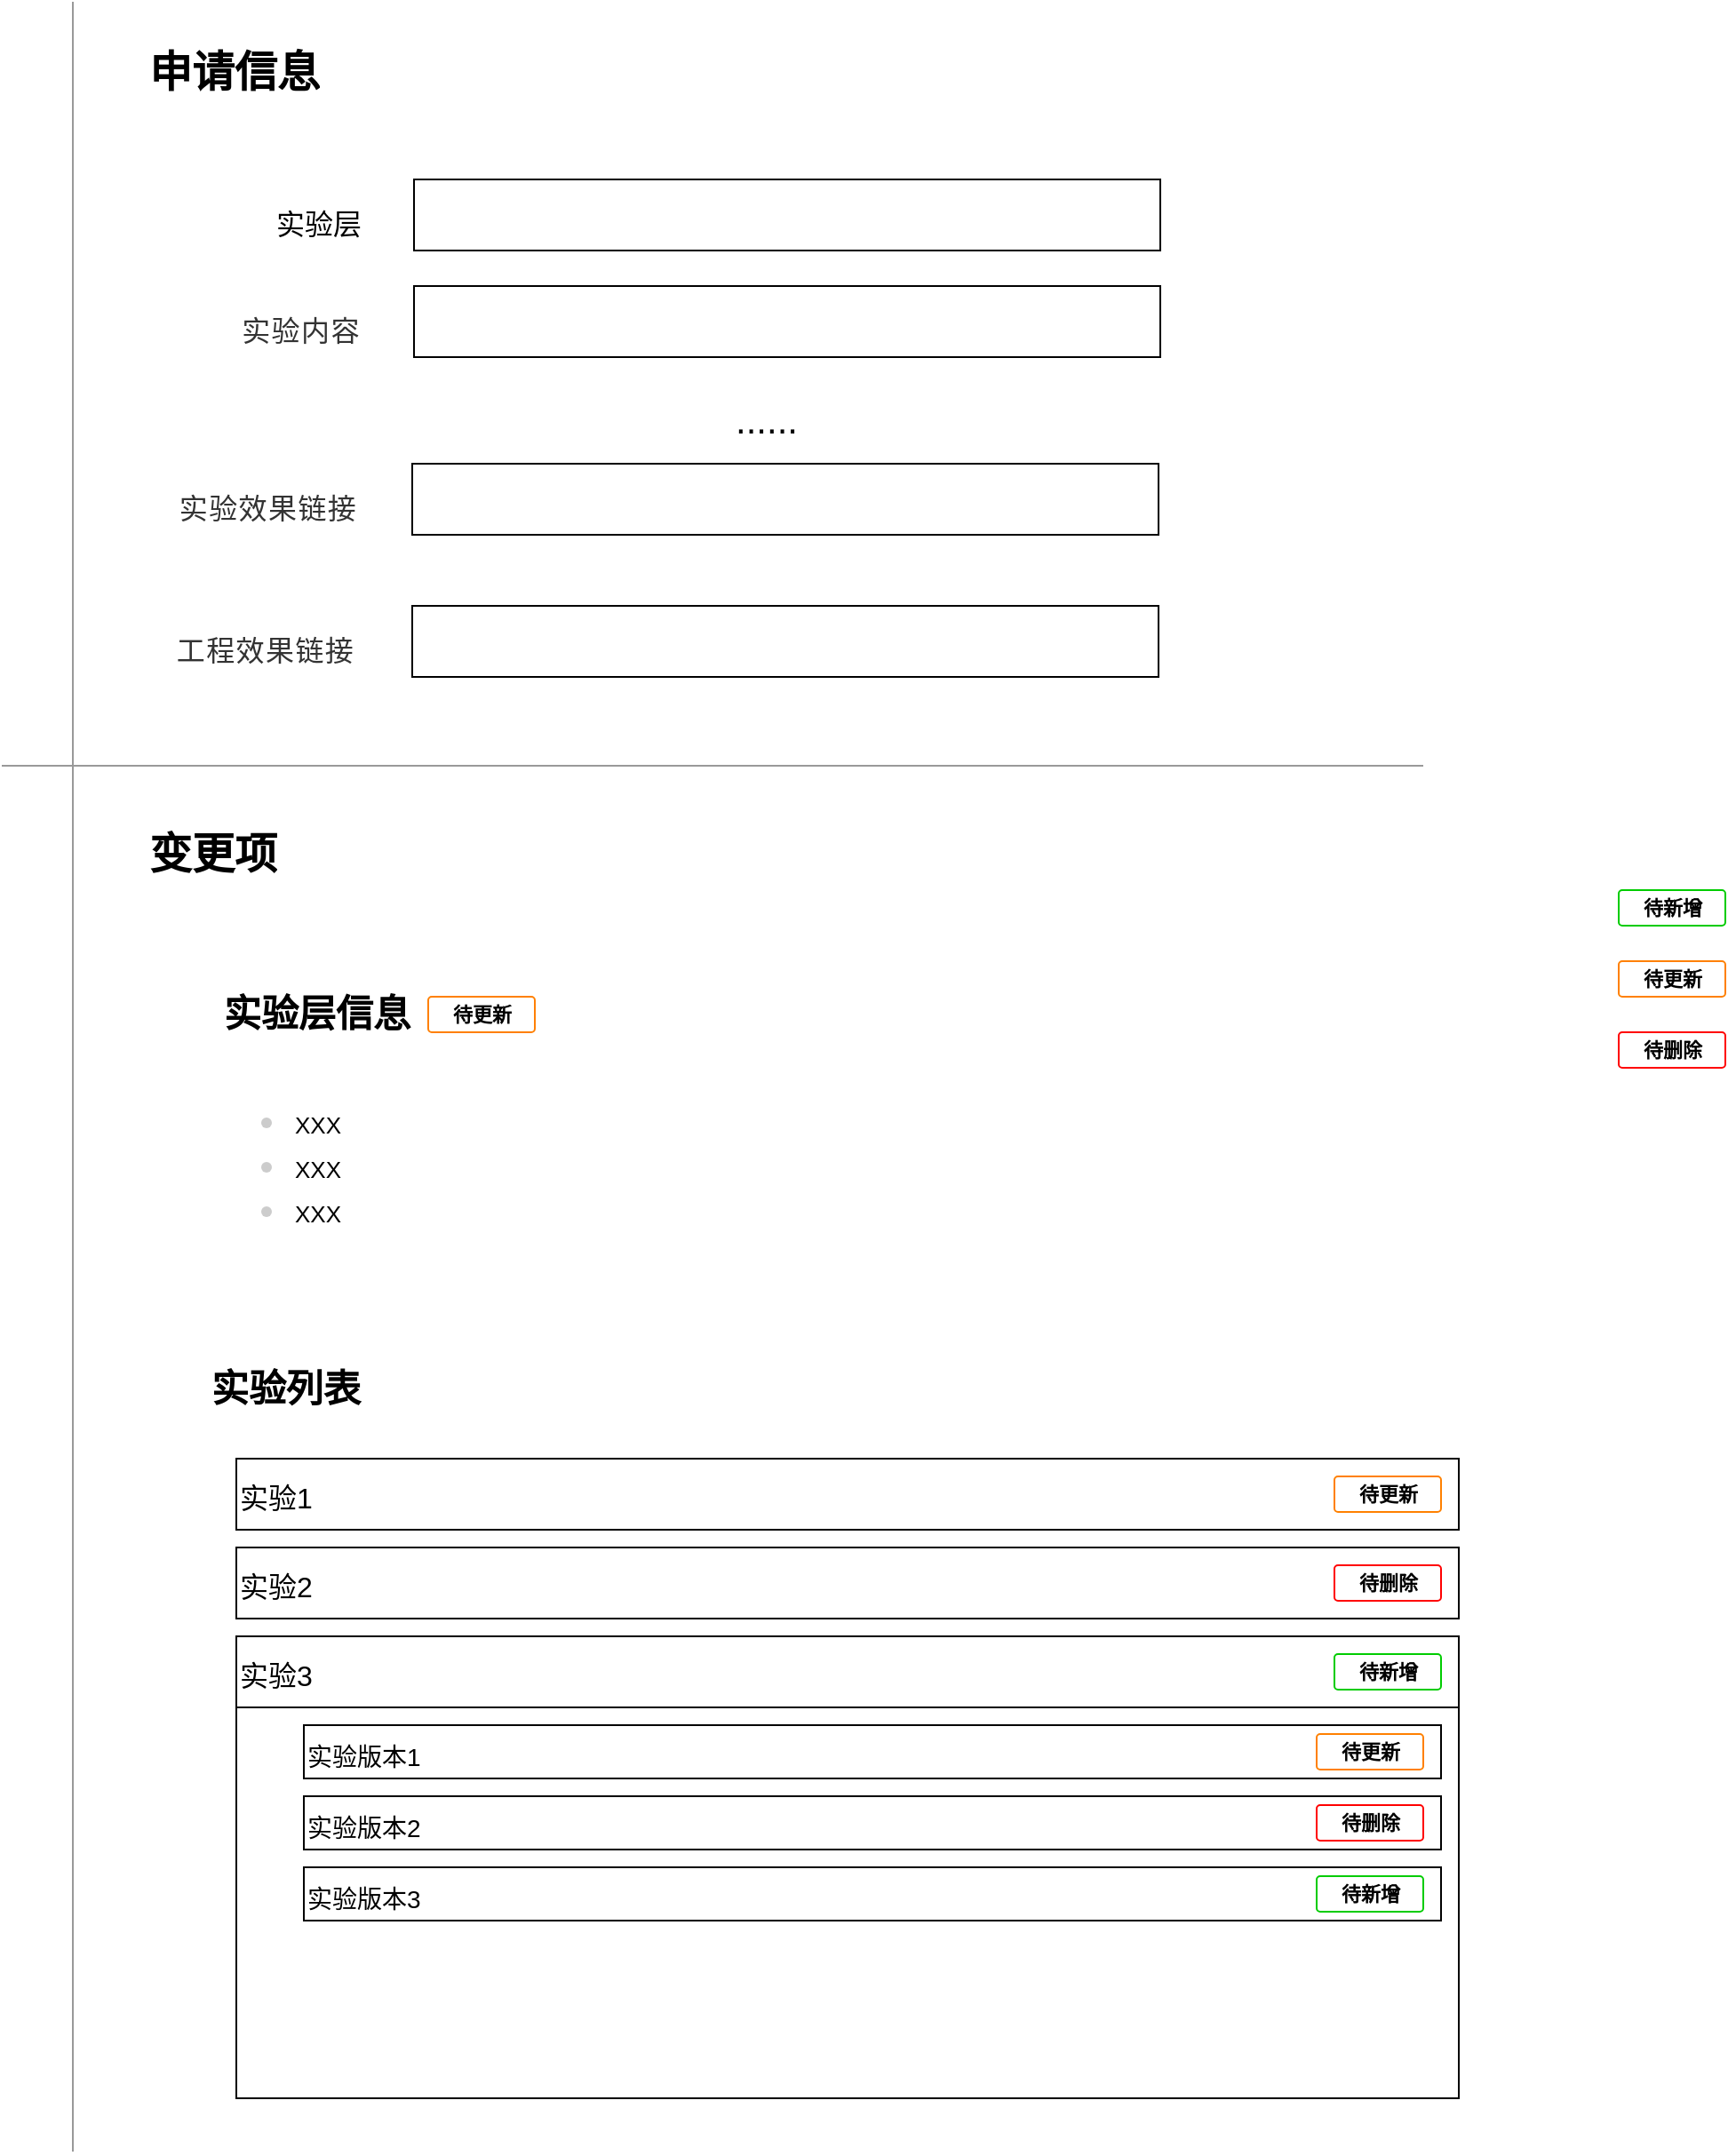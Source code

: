 <mxfile version="13.6.6" type="github">
  <diagram name="Page-1" id="5348f1db-0dfa-24cf-5d06-2057accb5106">
    <mxGraphModel dx="1422" dy="-871.5" grid="1" gridSize="10" guides="1" tooltips="1" connect="1" arrows="1" fold="1" page="1" pageScale="1.5" pageWidth="826" pageHeight="1169" background="#ffffff" math="0" shadow="0">
      <root>
        <mxCell id="0" style=";html=1;" />
        <mxCell id="1" style=";html=1;" parent="0" />
        <mxCell id="U0heg6f1p5AbFmWp9C9D-58" value="&lt;font style=&quot;font-size: 16px&quot;&gt;实验3&lt;/font&gt;" style="rounded=0;whiteSpace=wrap;html=1;fontSize=21;fontColor=#000000;align=left;" vertex="1" parent="1">
          <mxGeometry x="332" y="2800" width="688" height="40" as="geometry" />
        </mxCell>
        <mxCell id="U0heg6f1p5AbFmWp9C9D-3" value="&lt;h1&gt;申请信息&lt;/h1&gt;" style="text;html=1;strokeColor=none;fillColor=none;spacing=5;spacingTop=-20;whiteSpace=wrap;overflow=hidden;rounded=0;" vertex="1" parent="1">
          <mxGeometry x="277.5" y="1900" width="114.5" height="50" as="geometry" />
        </mxCell>
        <mxCell id="U0heg6f1p5AbFmWp9C9D-4" value="" style="rounded=0;whiteSpace=wrap;html=1;" vertex="1" parent="1">
          <mxGeometry x="432" y="1980" width="420" height="40" as="geometry" />
        </mxCell>
        <mxCell id="U0heg6f1p5AbFmWp9C9D-5" value="" style="rounded=0;whiteSpace=wrap;html=1;" vertex="1" parent="1">
          <mxGeometry x="432" y="2040" width="420" height="40" as="geometry" />
        </mxCell>
        <mxCell id="U0heg6f1p5AbFmWp9C9D-6" value="" style="rounded=0;whiteSpace=wrap;html=1;" vertex="1" parent="1">
          <mxGeometry x="431" y="2140" width="420" height="40" as="geometry" />
        </mxCell>
        <mxCell id="U0heg6f1p5AbFmWp9C9D-7" value="" style="rounded=0;whiteSpace=wrap;html=1;" vertex="1" parent="1">
          <mxGeometry x="431" y="2220" width="420" height="40" as="geometry" />
        </mxCell>
        <mxCell id="U0heg6f1p5AbFmWp9C9D-8" value="实验层" style="text;html=1;strokeColor=none;fillColor=none;align=center;verticalAlign=middle;whiteSpace=wrap;rounded=0;fontSize=16;" vertex="1" parent="1">
          <mxGeometry x="342" y="1990" width="73" height="30" as="geometry" />
        </mxCell>
        <mxCell id="U0heg6f1p5AbFmWp9C9D-16" value="&lt;span style=&quot;color: rgba(0, 0, 0, 0.8); font-family: arial, sans-serif; font-size: 16px; letter-spacing: 0.7px; text-align: left; background-color: rgb(255, 255, 255);&quot;&gt;实验内容&lt;/span&gt;" style="text;html=1;strokeColor=none;fillColor=none;align=center;verticalAlign=middle;whiteSpace=wrap;rounded=0;fontSize=16;" vertex="1" parent="1">
          <mxGeometry x="332" y="2050" width="73" height="30" as="geometry" />
        </mxCell>
        <mxCell id="U0heg6f1p5AbFmWp9C9D-17" value="&lt;span style=&quot;color: rgba(0, 0, 0, 0.8); font-family: arial, sans-serif; font-size: 16px; letter-spacing: 0.7px; text-align: left; background-color: rgb(255, 255, 255);&quot;&gt;实验效果链接&lt;/span&gt;" style="text;html=1;strokeColor=none;fillColor=none;align=center;verticalAlign=middle;whiteSpace=wrap;rounded=0;fontSize=16;" vertex="1" parent="1">
          <mxGeometry x="295" y="2150" width="110" height="30" as="geometry" />
        </mxCell>
        <mxCell id="U0heg6f1p5AbFmWp9C9D-18" value="&lt;span style=&quot;color: rgba(0, 0, 0, 0.8); font-family: arial, sans-serif; font-size: 16px; letter-spacing: 0.7px; text-align: left; background-color: rgb(255, 255, 255);&quot;&gt;工程效果链接&lt;/span&gt;" style="text;html=1;strokeColor=none;fillColor=none;align=center;verticalAlign=middle;whiteSpace=wrap;rounded=0;fontSize=16;" vertex="1" parent="1">
          <mxGeometry x="293" y="2230" width="111" height="30" as="geometry" />
        </mxCell>
        <mxCell id="U0heg6f1p5AbFmWp9C9D-21" value="......" style="text;html=1;strokeColor=none;fillColor=none;align=center;verticalAlign=middle;whiteSpace=wrap;rounded=0;fontSize=21;" vertex="1" parent="1">
          <mxGeometry x="554.5" y="2100" width="151" height="30" as="geometry" />
        </mxCell>
        <mxCell id="U0heg6f1p5AbFmWp9C9D-23" value="" style="endArrow=none;html=1;fontSize=21;fontColor=#CCCCCC;strokeColor=#999999;" edge="1" parent="1">
          <mxGeometry width="50" height="50" relative="1" as="geometry">
            <mxPoint x="200" y="2310" as="sourcePoint" />
            <mxPoint x="1000" y="2310" as="targetPoint" />
          </mxGeometry>
        </mxCell>
        <mxCell id="U0heg6f1p5AbFmWp9C9D-24" value="" style="endArrow=none;html=1;strokeColor=#999999;fontSize=21;fontColor=#CCCCCC;" edge="1" parent="1">
          <mxGeometry width="50" height="50" relative="1" as="geometry">
            <mxPoint x="240" y="3090" as="sourcePoint" />
            <mxPoint x="240" y="1880" as="targetPoint" />
            <Array as="points" />
          </mxGeometry>
        </mxCell>
        <mxCell id="U0heg6f1p5AbFmWp9C9D-25" value="&lt;h1&gt;变更项&lt;/h1&gt;" style="text;html=1;strokeColor=none;fillColor=none;spacing=5;spacingTop=-20;whiteSpace=wrap;overflow=hidden;rounded=0;" vertex="1" parent="1">
          <mxGeometry x="277.5" y="2340" width="114.5" height="50" as="geometry" />
        </mxCell>
        <mxCell id="U0heg6f1p5AbFmWp9C9D-27" value="&lt;h1&gt;&lt;font color=&quot;#000000&quot; style=&quot;font-size: 21px&quot;&gt;实验层信息&lt;/font&gt;&lt;/h1&gt;&lt;p style=&quot;font-size: 20px&quot;&gt;&lt;/p&gt;&lt;ul&gt;&lt;li&gt;&lt;font color=&quot;#000000&quot; style=&quot;font-size: 13px&quot;&gt;XXX&amp;nbsp; &amp;nbsp; &amp;nbsp; &amp;nbsp; &amp;nbsp; &amp;nbsp; &amp;nbsp; &amp;nbsp; &amp;nbsp; &amp;nbsp; &amp;nbsp; &amp;nbsp; &amp;nbsp;&amp;nbsp;&lt;/font&gt;&lt;/li&gt;&lt;li&gt;&lt;font color=&quot;#000000&quot; style=&quot;font-size: 13px&quot;&gt;XXX&lt;/font&gt;&lt;/li&gt;&lt;li&gt;&lt;font color=&quot;#000000&quot; style=&quot;font-size: 13px&quot;&gt;XXX&lt;/font&gt;&lt;/li&gt;&lt;/ul&gt;&lt;p&gt;&lt;/p&gt;" style="text;html=1;strokeColor=none;fillColor=none;spacing=5;spacingTop=-20;whiteSpace=wrap;overflow=hidden;rounded=0;fontSize=21;fontColor=#CCCCCC;labelBorderColor=none;" vertex="1" parent="1">
          <mxGeometry x="320" y="2400" width="250" height="210" as="geometry" />
        </mxCell>
        <mxCell id="U0heg6f1p5AbFmWp9C9D-46" value="&lt;font style=&quot;font-size: 16px&quot;&gt;实验1&lt;/font&gt;" style="rounded=0;whiteSpace=wrap;html=1;fontSize=21;fontColor=#000000;align=left;" vertex="1" parent="1">
          <mxGeometry x="332" y="2700" width="688" height="40" as="geometry" />
        </mxCell>
        <mxCell id="U0heg6f1p5AbFmWp9C9D-47" value="&lt;b&gt;实验列表&lt;/b&gt;" style="text;html=1;strokeColor=none;fillColor=none;align=center;verticalAlign=middle;whiteSpace=wrap;rounded=0;fontSize=21;fontColor=#000000;" vertex="1" parent="1">
          <mxGeometry x="305" y="2650" width="110" height="20" as="geometry" />
        </mxCell>
        <mxCell id="U0heg6f1p5AbFmWp9C9D-48" value="待删除" style="dashed=0;html=1;fillColor=#FFFFFF;strokeColor=#FF0000;align=center;rounded=1;arcSize=10;fontStyle=1;fontSize=11;shadow=0;" vertex="1" parent="1">
          <mxGeometry x="1110" y="2460" width="60" height="20" as="geometry" />
        </mxCell>
        <mxCell id="U0heg6f1p5AbFmWp9C9D-50" value="待更新" style="dashed=0;html=1;fillColor=#FFFFFF;strokeColor=#FF8000;align=center;rounded=1;arcSize=10;fontStyle=1;fontSize=11;shadow=0;" vertex="1" parent="1">
          <mxGeometry x="1110" y="2420" width="60" height="20" as="geometry" />
        </mxCell>
        <mxCell id="U0heg6f1p5AbFmWp9C9D-51" value="&lt;font&gt;待新增&lt;/font&gt;" style="dashed=0;html=1;fillColor=#FFFFFF;strokeColor=#00CC00;align=center;rounded=1;arcSize=10;fontStyle=1;fontSize=11;shadow=0" vertex="1" parent="1">
          <mxGeometry x="1110" y="2380" width="60" height="20" as="geometry" />
        </mxCell>
        <mxCell id="U0heg6f1p5AbFmWp9C9D-53" value="待更新" style="dashed=0;html=1;fillColor=#FFFFFF;strokeColor=#FF8000;align=center;rounded=1;arcSize=10;fontStyle=1;fontSize=11;shadow=0;" vertex="1" parent="1">
          <mxGeometry x="440" y="2440" width="60" height="20" as="geometry" />
        </mxCell>
        <mxCell id="U0heg6f1p5AbFmWp9C9D-56" value="待新增" style="dashed=0;html=1;fillColor=#FFFFFF;strokeColor=#00CC00;align=center;rounded=1;arcSize=10;fontStyle=1;fontSize=11;shadow=0" vertex="1" parent="1">
          <mxGeometry x="950" y="2810" width="60" height="20" as="geometry" />
        </mxCell>
        <mxCell id="U0heg6f1p5AbFmWp9C9D-57" value="&lt;font style=&quot;font-size: 16px&quot;&gt;实验2&lt;/font&gt;" style="rounded=0;whiteSpace=wrap;html=1;fontSize=21;fontColor=#000000;align=left;" vertex="1" parent="1">
          <mxGeometry x="332" y="2750" width="688" height="40" as="geometry" />
        </mxCell>
        <mxCell id="U0heg6f1p5AbFmWp9C9D-60" value="待更新" style="dashed=0;html=1;fillColor=#FFFFFF;strokeColor=#FF8000;align=center;rounded=1;arcSize=10;fontStyle=1;fontSize=11;shadow=0;" vertex="1" parent="1">
          <mxGeometry x="950" y="2710" width="60" height="20" as="geometry" />
        </mxCell>
        <mxCell id="U0heg6f1p5AbFmWp9C9D-61" value="待删除" style="dashed=0;html=1;fillColor=#FFFFFF;strokeColor=#FF0000;align=center;rounded=1;arcSize=10;fontStyle=1;fontSize=11;shadow=0;" vertex="1" parent="1">
          <mxGeometry x="950" y="2760" width="60" height="20" as="geometry" />
        </mxCell>
        <mxCell id="U0heg6f1p5AbFmWp9C9D-64" value="" style="rounded=0;whiteSpace=wrap;html=1;strokeColor=#000000;fillColor=#FFFFFF;fontSize=21;fontColor=#000000;align=left;" vertex="1" parent="1">
          <mxGeometry x="332" y="2840" width="688" height="220" as="geometry" />
        </mxCell>
        <mxCell id="U0heg6f1p5AbFmWp9C9D-65" value="&lt;font style=&quot;font-size: 14px&quot;&gt;实验版本1&lt;/font&gt;" style="rounded=0;whiteSpace=wrap;html=1;strokeColor=#000000;fillColor=#FFFFFF;fontSize=21;fontColor=#000000;align=left;" vertex="1" parent="1">
          <mxGeometry x="370" y="2850" width="640" height="30" as="geometry" />
        </mxCell>
        <mxCell id="U0heg6f1p5AbFmWp9C9D-66" value="&lt;font style=&quot;font-size: 14px&quot;&gt;实验版本2&lt;/font&gt;" style="rounded=0;whiteSpace=wrap;html=1;strokeColor=#000000;fillColor=#FFFFFF;fontSize=21;fontColor=#000000;align=left;" vertex="1" parent="1">
          <mxGeometry x="370" y="2890" width="640" height="30" as="geometry" />
        </mxCell>
        <mxCell id="U0heg6f1p5AbFmWp9C9D-67" value="&lt;font style=&quot;font-size: 14px&quot;&gt;实验版本3&lt;/font&gt;" style="rounded=0;whiteSpace=wrap;html=1;strokeColor=#000000;fillColor=#FFFFFF;fontSize=21;fontColor=#000000;align=left;" vertex="1" parent="1">
          <mxGeometry x="370" y="2930" width="640" height="30" as="geometry" />
        </mxCell>
        <mxCell id="U0heg6f1p5AbFmWp9C9D-69" value="待更新" style="dashed=0;html=1;fillColor=#FFFFFF;strokeColor=#FF8000;align=center;rounded=1;arcSize=10;fontStyle=1;fontSize=11;shadow=0;" vertex="1" parent="1">
          <mxGeometry x="940" y="2855" width="60" height="20" as="geometry" />
        </mxCell>
        <mxCell id="U0heg6f1p5AbFmWp9C9D-71" value="待删除" style="dashed=0;html=1;fillColor=#FFFFFF;strokeColor=#FF0000;align=center;rounded=1;arcSize=10;fontStyle=1;fontSize=11;shadow=0;" vertex="1" parent="1">
          <mxGeometry x="940" y="2895" width="60" height="20" as="geometry" />
        </mxCell>
        <mxCell id="U0heg6f1p5AbFmWp9C9D-72" value="待新增" style="dashed=0;html=1;fillColor=#FFFFFF;strokeColor=#00CC00;align=center;rounded=1;arcSize=10;fontStyle=1;fontSize=11;shadow=0" vertex="1" parent="1">
          <mxGeometry x="940" y="2935" width="60" height="20" as="geometry" />
        </mxCell>
      </root>
    </mxGraphModel>
  </diagram>
</mxfile>
